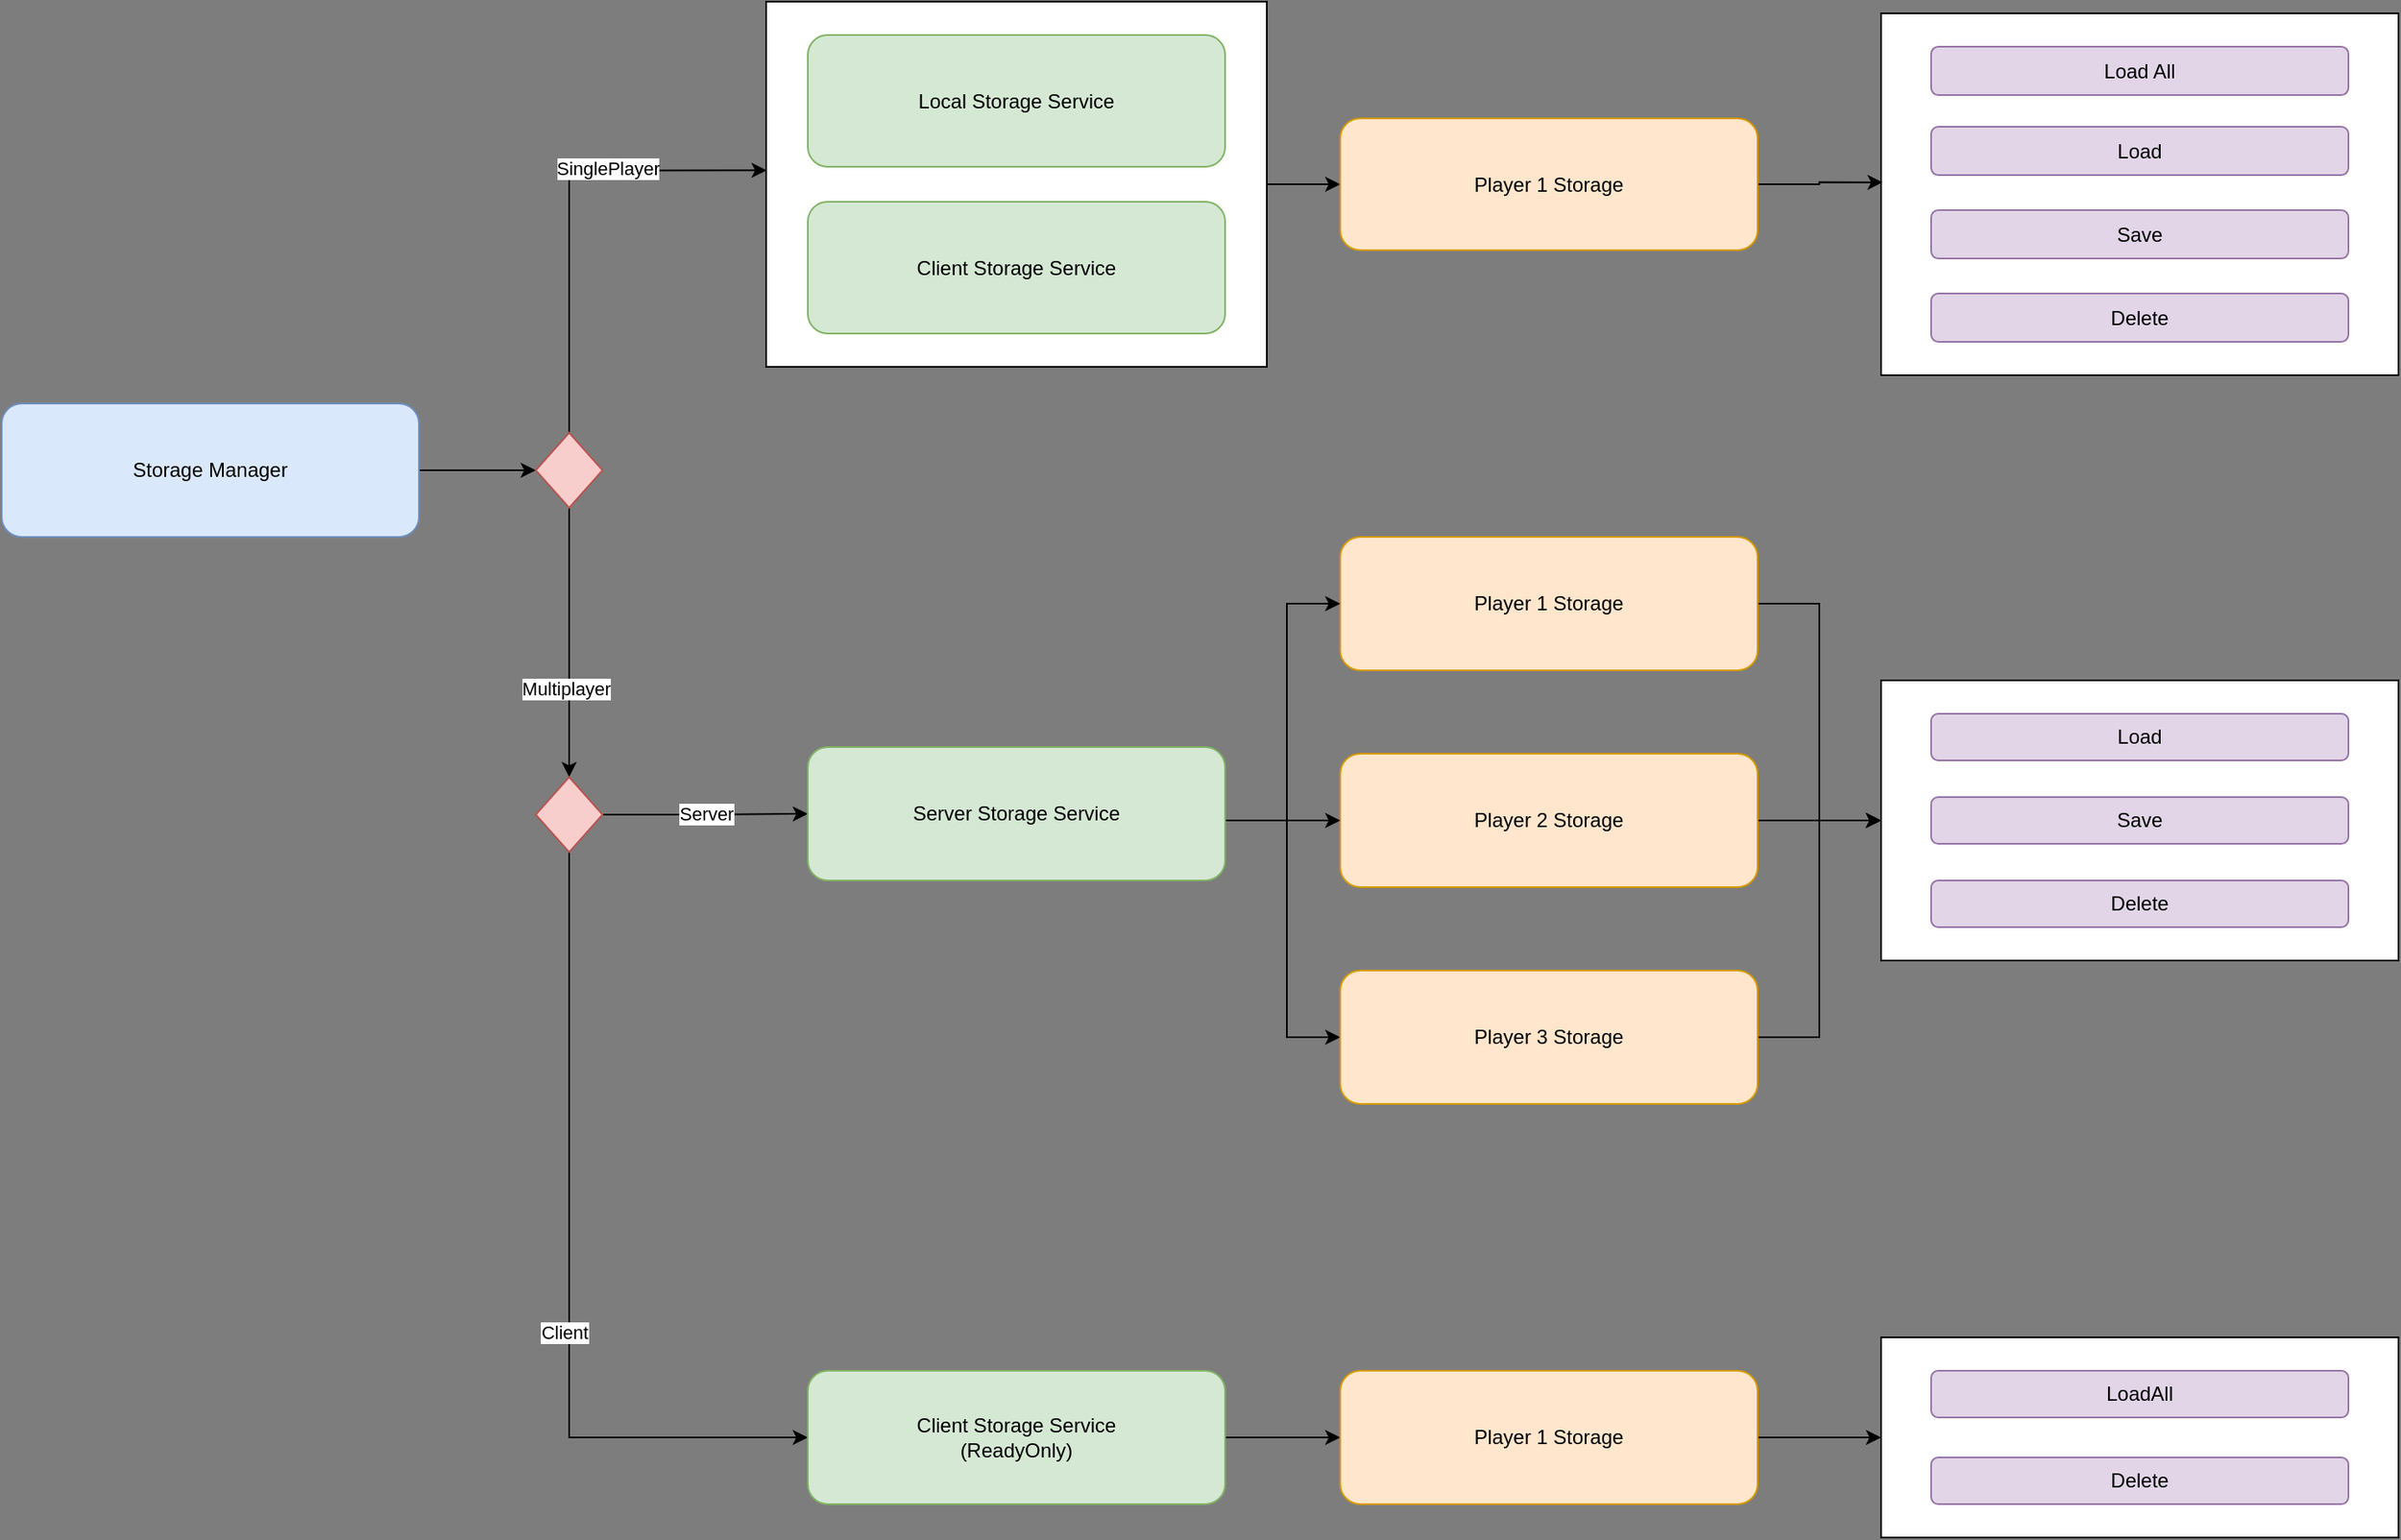 <mxfile version="20.0.4" type="github">
  <diagram id="Ud8hdR_DyhQN090dUpeX" name="Page-1">
    <mxGraphModel dx="2031" dy="1077" grid="1" gridSize="10" guides="1" tooltips="1" connect="1" arrows="1" fold="1" page="1" pageScale="1" pageWidth="1654" pageHeight="2336" background="#7D7D7D" math="0" shadow="0">
      <root>
        <mxCell id="0" />
        <mxCell id="1" parent="0" />
        <mxCell id="6nsn1ctcCNu0jxxUxwCA-24" value="" style="rounded=0;whiteSpace=wrap;html=1;" parent="1" vertex="1">
          <mxGeometry x="1176" y="266" width="310" height="217" as="geometry" />
        </mxCell>
        <mxCell id="6nsn1ctcCNu0jxxUxwCA-16" style="edgeStyle=orthogonalEdgeStyle;rounded=0;orthogonalLoop=1;jettySize=auto;html=1;" parent="1" source="6nsn1ctcCNu0jxxUxwCA-6" target="6nsn1ctcCNu0jxxUxwCA-15" edge="1">
          <mxGeometry relative="1" as="geometry" />
        </mxCell>
        <mxCell id="6nsn1ctcCNu0jxxUxwCA-6" value="" style="rounded=0;whiteSpace=wrap;html=1;" parent="1" vertex="1">
          <mxGeometry x="508" y="259" width="300" height="219" as="geometry" />
        </mxCell>
        <mxCell id="6nsn1ctcCNu0jxxUxwCA-20" style="edgeStyle=orthogonalEdgeStyle;rounded=0;orthogonalLoop=1;jettySize=auto;html=1;exitX=0.5;exitY=1;exitDx=0;exitDy=0;" parent="1" source="6nsn1ctcCNu0jxxUxwCA-57" target="6nsn1ctcCNu0jxxUxwCA-30" edge="1">
          <mxGeometry relative="1" as="geometry">
            <mxPoint x="500" y="650" as="targetPoint" />
            <Array as="points" />
          </mxGeometry>
        </mxCell>
        <mxCell id="6nsn1ctcCNu0jxxUxwCA-28" value="Multiplayer" style="edgeLabel;html=1;align=center;verticalAlign=middle;resizable=0;points=[];" parent="6nsn1ctcCNu0jxxUxwCA-20" vertex="1" connectable="0">
          <mxGeometry x="0.345" y="-2" relative="1" as="geometry">
            <mxPoint as="offset" />
          </mxGeometry>
        </mxCell>
        <mxCell id="6nsn1ctcCNu0jxxUxwCA-60" style="edgeStyle=orthogonalEdgeStyle;rounded=0;orthogonalLoop=1;jettySize=auto;html=1;entryX=0;entryY=0.5;entryDx=0;entryDy=0;" parent="1" source="6nsn1ctcCNu0jxxUxwCA-1" target="6nsn1ctcCNu0jxxUxwCA-57" edge="1">
          <mxGeometry relative="1" as="geometry" />
        </mxCell>
        <mxCell id="6nsn1ctcCNu0jxxUxwCA-1" value="Storage Manager&lt;br&gt;" style="rounded=1;whiteSpace=wrap;html=1;fillColor=#dae8fc;strokeColor=#6c8ebf;" parent="1" vertex="1">
          <mxGeometry x="50" y="500" width="250" height="80" as="geometry" />
        </mxCell>
        <mxCell id="6nsn1ctcCNu0jxxUxwCA-2" value="Local Storage Service" style="rounded=1;whiteSpace=wrap;html=1;fillColor=#d5e8d4;strokeColor=#82b366;" parent="1" vertex="1">
          <mxGeometry x="533" y="279" width="250" height="79" as="geometry" />
        </mxCell>
        <mxCell id="6nsn1ctcCNu0jxxUxwCA-3" value="Client Storage Service" style="rounded=1;whiteSpace=wrap;html=1;fillColor=#d5e8d4;strokeColor=#82b366;" parent="1" vertex="1">
          <mxGeometry x="533" y="379" width="250" height="79" as="geometry" />
        </mxCell>
        <mxCell id="6nsn1ctcCNu0jxxUxwCA-14" style="edgeStyle=orthogonalEdgeStyle;rounded=0;orthogonalLoop=1;jettySize=auto;html=1;entryX=0;entryY=0.5;entryDx=0;entryDy=0;exitX=1;exitY=0.5;exitDx=0;exitDy=0;" parent="1" source="6nsn1ctcCNu0jxxUxwCA-4" target="6nsn1ctcCNu0jxxUxwCA-9" edge="1">
          <mxGeometry relative="1" as="geometry">
            <Array as="points">
              <mxPoint x="783" y="750" />
              <mxPoint x="820" y="750" />
              <mxPoint x="820" y="880" />
            </Array>
          </mxGeometry>
        </mxCell>
        <mxCell id="6nsn1ctcCNu0jxxUxwCA-48" style="edgeStyle=orthogonalEdgeStyle;rounded=0;orthogonalLoop=1;jettySize=auto;html=1;entryX=0;entryY=0.5;entryDx=0;entryDy=0;" parent="1" source="6nsn1ctcCNu0jxxUxwCA-7" target="6nsn1ctcCNu0jxxUxwCA-43" edge="1">
          <mxGeometry relative="1" as="geometry" />
        </mxCell>
        <mxCell id="6nsn1ctcCNu0jxxUxwCA-7" value="Player 1 Storage" style="rounded=1;whiteSpace=wrap;html=1;fillColor=#ffe6cc;strokeColor=#d79b00;" parent="1" vertex="1">
          <mxGeometry x="852" y="580" width="250" height="80" as="geometry" />
        </mxCell>
        <mxCell id="6nsn1ctcCNu0jxxUxwCA-49" style="edgeStyle=orthogonalEdgeStyle;rounded=0;orthogonalLoop=1;jettySize=auto;html=1;entryX=0;entryY=0.5;entryDx=0;entryDy=0;" parent="1" source="6nsn1ctcCNu0jxxUxwCA-8" target="6nsn1ctcCNu0jxxUxwCA-43" edge="1">
          <mxGeometry relative="1" as="geometry" />
        </mxCell>
        <mxCell id="6nsn1ctcCNu0jxxUxwCA-8" value="Player 2 Storage" style="rounded=1;whiteSpace=wrap;html=1;fillColor=#ffe6cc;strokeColor=#d79b00;" parent="1" vertex="1">
          <mxGeometry x="852" y="710" width="250" height="80" as="geometry" />
        </mxCell>
        <mxCell id="6nsn1ctcCNu0jxxUxwCA-50" style="edgeStyle=orthogonalEdgeStyle;rounded=0;orthogonalLoop=1;jettySize=auto;html=1;entryX=0;entryY=0.5;entryDx=0;entryDy=0;" parent="1" source="6nsn1ctcCNu0jxxUxwCA-9" target="6nsn1ctcCNu0jxxUxwCA-43" edge="1">
          <mxGeometry relative="1" as="geometry" />
        </mxCell>
        <mxCell id="6nsn1ctcCNu0jxxUxwCA-9" value="Player 3 Storage" style="rounded=1;whiteSpace=wrap;html=1;fillColor=#ffe6cc;strokeColor=#d79b00;" parent="1" vertex="1">
          <mxGeometry x="852" y="840" width="250" height="80" as="geometry" />
        </mxCell>
        <mxCell id="6nsn1ctcCNu0jxxUxwCA-25" style="edgeStyle=orthogonalEdgeStyle;rounded=0;orthogonalLoop=1;jettySize=auto;html=1;entryX=0.003;entryY=0.467;entryDx=0;entryDy=0;entryPerimeter=0;" parent="1" source="6nsn1ctcCNu0jxxUxwCA-15" target="6nsn1ctcCNu0jxxUxwCA-24" edge="1">
          <mxGeometry relative="1" as="geometry" />
        </mxCell>
        <mxCell id="6nsn1ctcCNu0jxxUxwCA-15" value="Player 1 Storage" style="rounded=1;whiteSpace=wrap;html=1;fillColor=#ffe6cc;strokeColor=#d79b00;" parent="1" vertex="1">
          <mxGeometry x="852" y="329" width="250" height="79" as="geometry" />
        </mxCell>
        <mxCell id="6nsn1ctcCNu0jxxUxwCA-21" value="Load" style="rounded=1;whiteSpace=wrap;html=1;fillColor=#e1d5e7;strokeColor=#9673a6;" parent="1" vertex="1">
          <mxGeometry x="1206" y="334" width="250" height="29" as="geometry" />
        </mxCell>
        <mxCell id="6nsn1ctcCNu0jxxUxwCA-22" value="Save" style="rounded=1;whiteSpace=wrap;html=1;fillColor=#e1d5e7;strokeColor=#9673a6;" parent="1" vertex="1">
          <mxGeometry x="1206" y="384" width="250" height="29" as="geometry" />
        </mxCell>
        <mxCell id="6nsn1ctcCNu0jxxUxwCA-23" value="Delete" style="rounded=1;whiteSpace=wrap;html=1;fillColor=#e1d5e7;strokeColor=#9673a6;" parent="1" vertex="1">
          <mxGeometry x="1206" y="434" width="250" height="29" as="geometry" />
        </mxCell>
        <mxCell id="6nsn1ctcCNu0jxxUxwCA-34" value="Server" style="edgeStyle=orthogonalEdgeStyle;rounded=0;orthogonalLoop=1;jettySize=auto;html=1;entryX=0;entryY=0.5;entryDx=0;entryDy=0;" parent="1" source="6nsn1ctcCNu0jxxUxwCA-30" target="6nsn1ctcCNu0jxxUxwCA-4" edge="1">
          <mxGeometry relative="1" as="geometry" />
        </mxCell>
        <mxCell id="6nsn1ctcCNu0jxxUxwCA-54" style="edgeStyle=orthogonalEdgeStyle;rounded=0;orthogonalLoop=1;jettySize=auto;html=1;entryX=0;entryY=0.5;entryDx=0;entryDy=0;" parent="1" source="6nsn1ctcCNu0jxxUxwCA-30" target="6nsn1ctcCNu0jxxUxwCA-35" edge="1">
          <mxGeometry relative="1" as="geometry">
            <Array as="points">
              <mxPoint x="390" y="1120" />
            </Array>
          </mxGeometry>
        </mxCell>
        <mxCell id="6nsn1ctcCNu0jxxUxwCA-55" value="Client" style="edgeLabel;html=1;align=center;verticalAlign=middle;resizable=0;points=[];" parent="6nsn1ctcCNu0jxxUxwCA-54" vertex="1" connectable="0">
          <mxGeometry x="0.167" y="-3" relative="1" as="geometry">
            <mxPoint as="offset" />
          </mxGeometry>
        </mxCell>
        <mxCell id="6nsn1ctcCNu0jxxUxwCA-30" value="" style="rhombus;whiteSpace=wrap;html=1;fillColor=#f8cecc;strokeColor=#b85450;" parent="1" vertex="1">
          <mxGeometry x="370" y="724" width="40" height="45" as="geometry" />
        </mxCell>
        <mxCell id="6nsn1ctcCNu0jxxUxwCA-33" style="edgeStyle=orthogonalEdgeStyle;rounded=0;orthogonalLoop=1;jettySize=auto;html=1;entryX=0;entryY=0.5;entryDx=0;entryDy=0;" parent="1" source="6nsn1ctcCNu0jxxUxwCA-4" target="6nsn1ctcCNu0jxxUxwCA-7" edge="1">
          <mxGeometry relative="1" as="geometry">
            <Array as="points">
              <mxPoint x="820" y="750" />
              <mxPoint x="820" y="620" />
            </Array>
          </mxGeometry>
        </mxCell>
        <mxCell id="6nsn1ctcCNu0jxxUxwCA-56" style="edgeStyle=orthogonalEdgeStyle;rounded=0;orthogonalLoop=1;jettySize=auto;html=1;entryX=0;entryY=0.5;entryDx=0;entryDy=0;" parent="1" source="6nsn1ctcCNu0jxxUxwCA-4" target="6nsn1ctcCNu0jxxUxwCA-8" edge="1">
          <mxGeometry relative="1" as="geometry">
            <Array as="points">
              <mxPoint x="800" y="750" />
              <mxPoint x="800" y="750" />
            </Array>
          </mxGeometry>
        </mxCell>
        <mxCell id="6nsn1ctcCNu0jxxUxwCA-4" value="Server Storage Service" style="rounded=1;whiteSpace=wrap;html=1;fillColor=#d5e8d4;strokeColor=#82b366;" parent="1" vertex="1">
          <mxGeometry x="533" y="706" width="250" height="80" as="geometry" />
        </mxCell>
        <mxCell id="6nsn1ctcCNu0jxxUxwCA-39" style="edgeStyle=orthogonalEdgeStyle;rounded=0;orthogonalLoop=1;jettySize=auto;html=1;entryX=0;entryY=0.5;entryDx=0;entryDy=0;" parent="1" source="6nsn1ctcCNu0jxxUxwCA-35" target="6nsn1ctcCNu0jxxUxwCA-38" edge="1">
          <mxGeometry relative="1" as="geometry" />
        </mxCell>
        <mxCell id="6nsn1ctcCNu0jxxUxwCA-35" value="Client Storage Service &lt;br&gt;(ReadyOnly)" style="rounded=1;whiteSpace=wrap;html=1;fillColor=#d5e8d4;strokeColor=#82b366;" parent="1" vertex="1">
          <mxGeometry x="533" y="1080" width="250" height="80" as="geometry" />
        </mxCell>
        <mxCell id="6nsn1ctcCNu0jxxUxwCA-75" style="edgeStyle=orthogonalEdgeStyle;rounded=0;orthogonalLoop=1;jettySize=auto;html=1;entryX=0;entryY=0.5;entryDx=0;entryDy=0;" parent="1" source="6nsn1ctcCNu0jxxUxwCA-38" target="6nsn1ctcCNu0jxxUxwCA-71" edge="1">
          <mxGeometry relative="1" as="geometry" />
        </mxCell>
        <mxCell id="6nsn1ctcCNu0jxxUxwCA-38" value="Player 1 Storage" style="rounded=1;whiteSpace=wrap;html=1;fillColor=#ffe6cc;strokeColor=#d79b00;" parent="1" vertex="1">
          <mxGeometry x="852" y="1080" width="250" height="80" as="geometry" />
        </mxCell>
        <mxCell id="6nsn1ctcCNu0jxxUxwCA-40" value="Load All" style="rounded=1;whiteSpace=wrap;html=1;fillColor=#e1d5e7;strokeColor=#9673a6;" parent="1" vertex="1">
          <mxGeometry x="1206" y="286" width="250" height="29" as="geometry" />
        </mxCell>
        <mxCell id="6nsn1ctcCNu0jxxUxwCA-43" value="" style="rounded=0;whiteSpace=wrap;html=1;" parent="1" vertex="1">
          <mxGeometry x="1176" y="666" width="310" height="168" as="geometry" />
        </mxCell>
        <mxCell id="6nsn1ctcCNu0jxxUxwCA-44" value="Load" style="rounded=1;whiteSpace=wrap;html=1;fillColor=#e1d5e7;strokeColor=#9673a6;" parent="1" vertex="1">
          <mxGeometry x="1206" y="686" width="250" height="28" as="geometry" />
        </mxCell>
        <mxCell id="6nsn1ctcCNu0jxxUxwCA-45" value="Save" style="rounded=1;whiteSpace=wrap;html=1;fillColor=#e1d5e7;strokeColor=#9673a6;" parent="1" vertex="1">
          <mxGeometry x="1206" y="736" width="250" height="28" as="geometry" />
        </mxCell>
        <mxCell id="6nsn1ctcCNu0jxxUxwCA-46" value="Delete" style="rounded=1;whiteSpace=wrap;html=1;fillColor=#e1d5e7;strokeColor=#9673a6;" parent="1" vertex="1">
          <mxGeometry x="1206" y="786" width="250" height="28" as="geometry" />
        </mxCell>
        <mxCell id="6nsn1ctcCNu0jxxUxwCA-51" style="edgeStyle=orthogonalEdgeStyle;rounded=0;orthogonalLoop=1;jettySize=auto;html=1;exitX=0.5;exitY=1;exitDx=0;exitDy=0;" parent="1" edge="1">
          <mxGeometry relative="1" as="geometry">
            <mxPoint x="1355.0" y="1135" as="sourcePoint" />
            <mxPoint x="1355.0" y="1135" as="targetPoint" />
          </mxGeometry>
        </mxCell>
        <mxCell id="6nsn1ctcCNu0jxxUxwCA-61" style="edgeStyle=orthogonalEdgeStyle;rounded=0;orthogonalLoop=1;jettySize=auto;html=1;entryX=0.001;entryY=0.462;entryDx=0;entryDy=0;entryPerimeter=0;" parent="1" source="6nsn1ctcCNu0jxxUxwCA-57" target="6nsn1ctcCNu0jxxUxwCA-6" edge="1">
          <mxGeometry relative="1" as="geometry">
            <Array as="points">
              <mxPoint x="390" y="360" />
            </Array>
          </mxGeometry>
        </mxCell>
        <mxCell id="6nsn1ctcCNu0jxxUxwCA-62" value="SinglePlayer" style="edgeLabel;html=1;align=center;verticalAlign=middle;resizable=0;points=[];" parent="6nsn1ctcCNu0jxxUxwCA-61" vertex="1" connectable="0">
          <mxGeometry x="0.305" y="1" relative="1" as="geometry">
            <mxPoint as="offset" />
          </mxGeometry>
        </mxCell>
        <mxCell id="6nsn1ctcCNu0jxxUxwCA-57" value="" style="rhombus;whiteSpace=wrap;html=1;fillColor=#f8cecc;strokeColor=#b85450;" parent="1" vertex="1">
          <mxGeometry x="370" y="517.5" width="40" height="45" as="geometry" />
        </mxCell>
        <mxCell id="6nsn1ctcCNu0jxxUxwCA-71" value="" style="rounded=0;whiteSpace=wrap;html=1;" parent="1" vertex="1">
          <mxGeometry x="1176" y="1060" width="310" height="120" as="geometry" />
        </mxCell>
        <mxCell id="6nsn1ctcCNu0jxxUxwCA-72" value="LoadAll" style="rounded=1;whiteSpace=wrap;html=1;fillColor=#e1d5e7;strokeColor=#9673a6;" parent="1" vertex="1">
          <mxGeometry x="1206" y="1080" width="250" height="28" as="geometry" />
        </mxCell>
        <mxCell id="6nsn1ctcCNu0jxxUxwCA-74" value="Delete" style="rounded=1;whiteSpace=wrap;html=1;fillColor=#e1d5e7;strokeColor=#9673a6;" parent="1" vertex="1">
          <mxGeometry x="1206" y="1132" width="250" height="28" as="geometry" />
        </mxCell>
      </root>
    </mxGraphModel>
  </diagram>
</mxfile>
